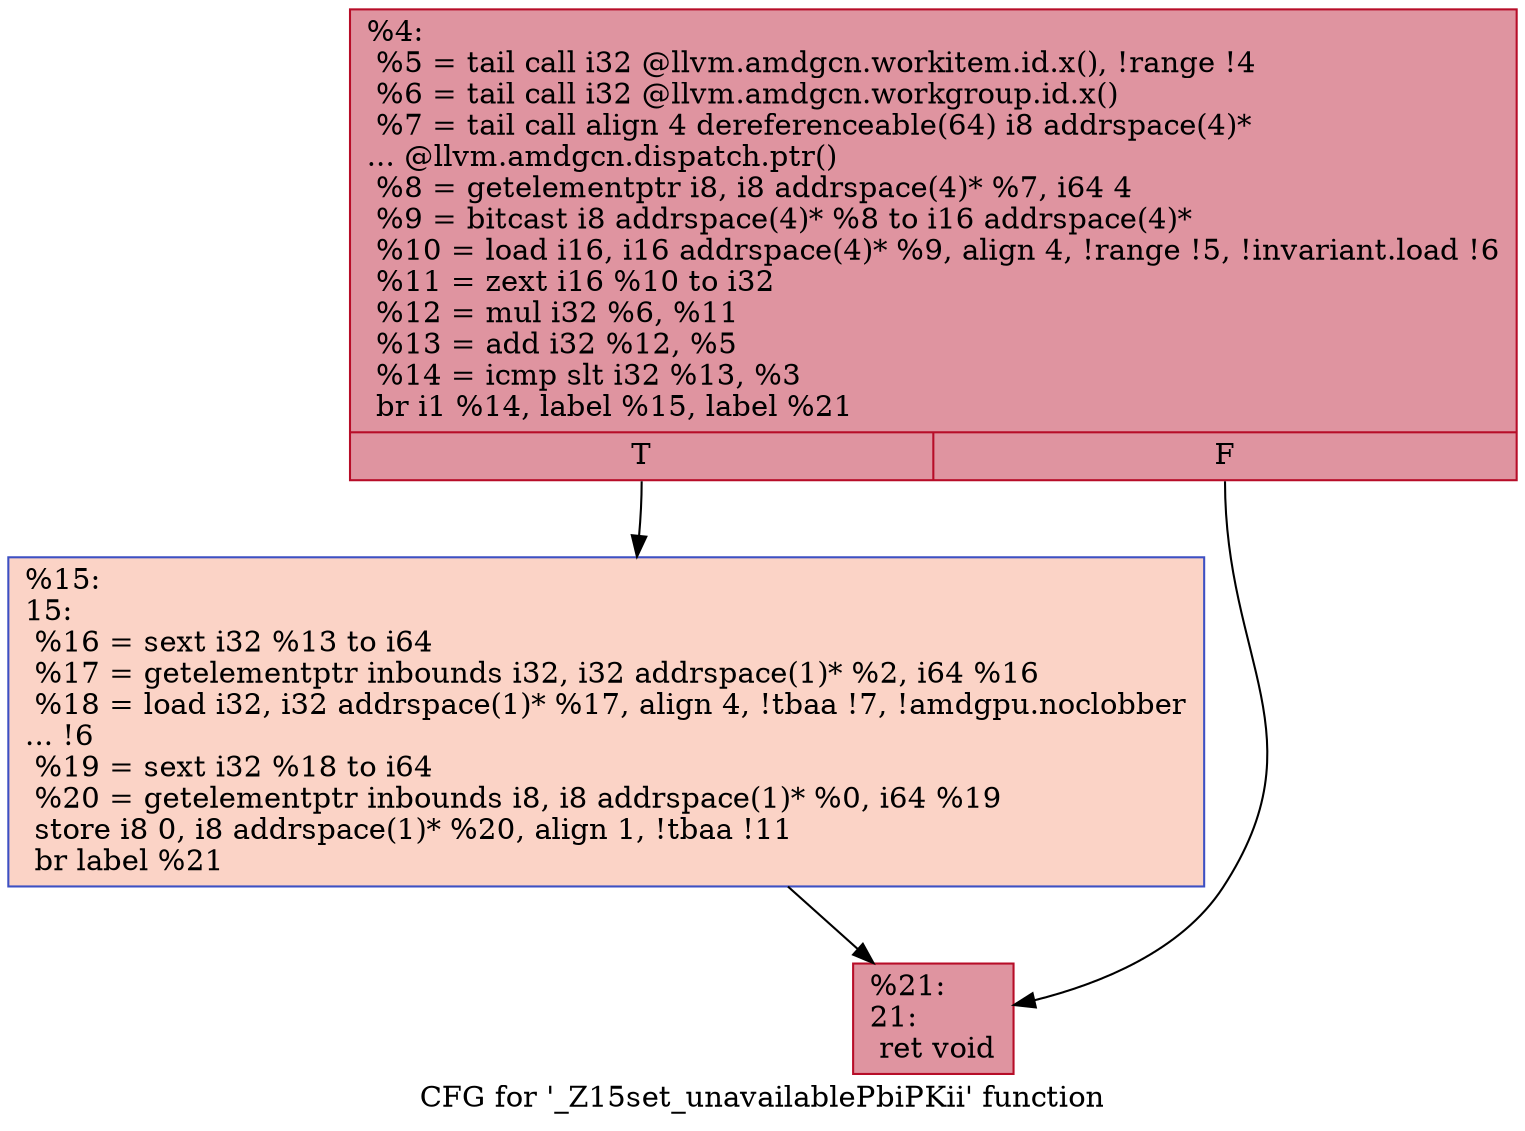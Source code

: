 digraph "CFG for '_Z15set_unavailablePbiPKii' function" {
	label="CFG for '_Z15set_unavailablePbiPKii' function";

	Node0x508d070 [shape=record,color="#b70d28ff", style=filled, fillcolor="#b70d2870",label="{%4:\l  %5 = tail call i32 @llvm.amdgcn.workitem.id.x(), !range !4\l  %6 = tail call i32 @llvm.amdgcn.workgroup.id.x()\l  %7 = tail call align 4 dereferenceable(64) i8 addrspace(4)*\l... @llvm.amdgcn.dispatch.ptr()\l  %8 = getelementptr i8, i8 addrspace(4)* %7, i64 4\l  %9 = bitcast i8 addrspace(4)* %8 to i16 addrspace(4)*\l  %10 = load i16, i16 addrspace(4)* %9, align 4, !range !5, !invariant.load !6\l  %11 = zext i16 %10 to i32\l  %12 = mul i32 %6, %11\l  %13 = add i32 %12, %5\l  %14 = icmp slt i32 %13, %3\l  br i1 %14, label %15, label %21\l|{<s0>T|<s1>F}}"];
	Node0x508d070:s0 -> Node0x508d0c0;
	Node0x508d070:s1 -> Node0x508f000;
	Node0x508d0c0 [shape=record,color="#3d50c3ff", style=filled, fillcolor="#f59c7d70",label="{%15:\l15:                                               \l  %16 = sext i32 %13 to i64\l  %17 = getelementptr inbounds i32, i32 addrspace(1)* %2, i64 %16\l  %18 = load i32, i32 addrspace(1)* %17, align 4, !tbaa !7, !amdgpu.noclobber\l... !6\l  %19 = sext i32 %18 to i64\l  %20 = getelementptr inbounds i8, i8 addrspace(1)* %0, i64 %19\l  store i8 0, i8 addrspace(1)* %20, align 1, !tbaa !11\l  br label %21\l}"];
	Node0x508d0c0 -> Node0x508f000;
	Node0x508f000 [shape=record,color="#b70d28ff", style=filled, fillcolor="#b70d2870",label="{%21:\l21:                                               \l  ret void\l}"];
}
